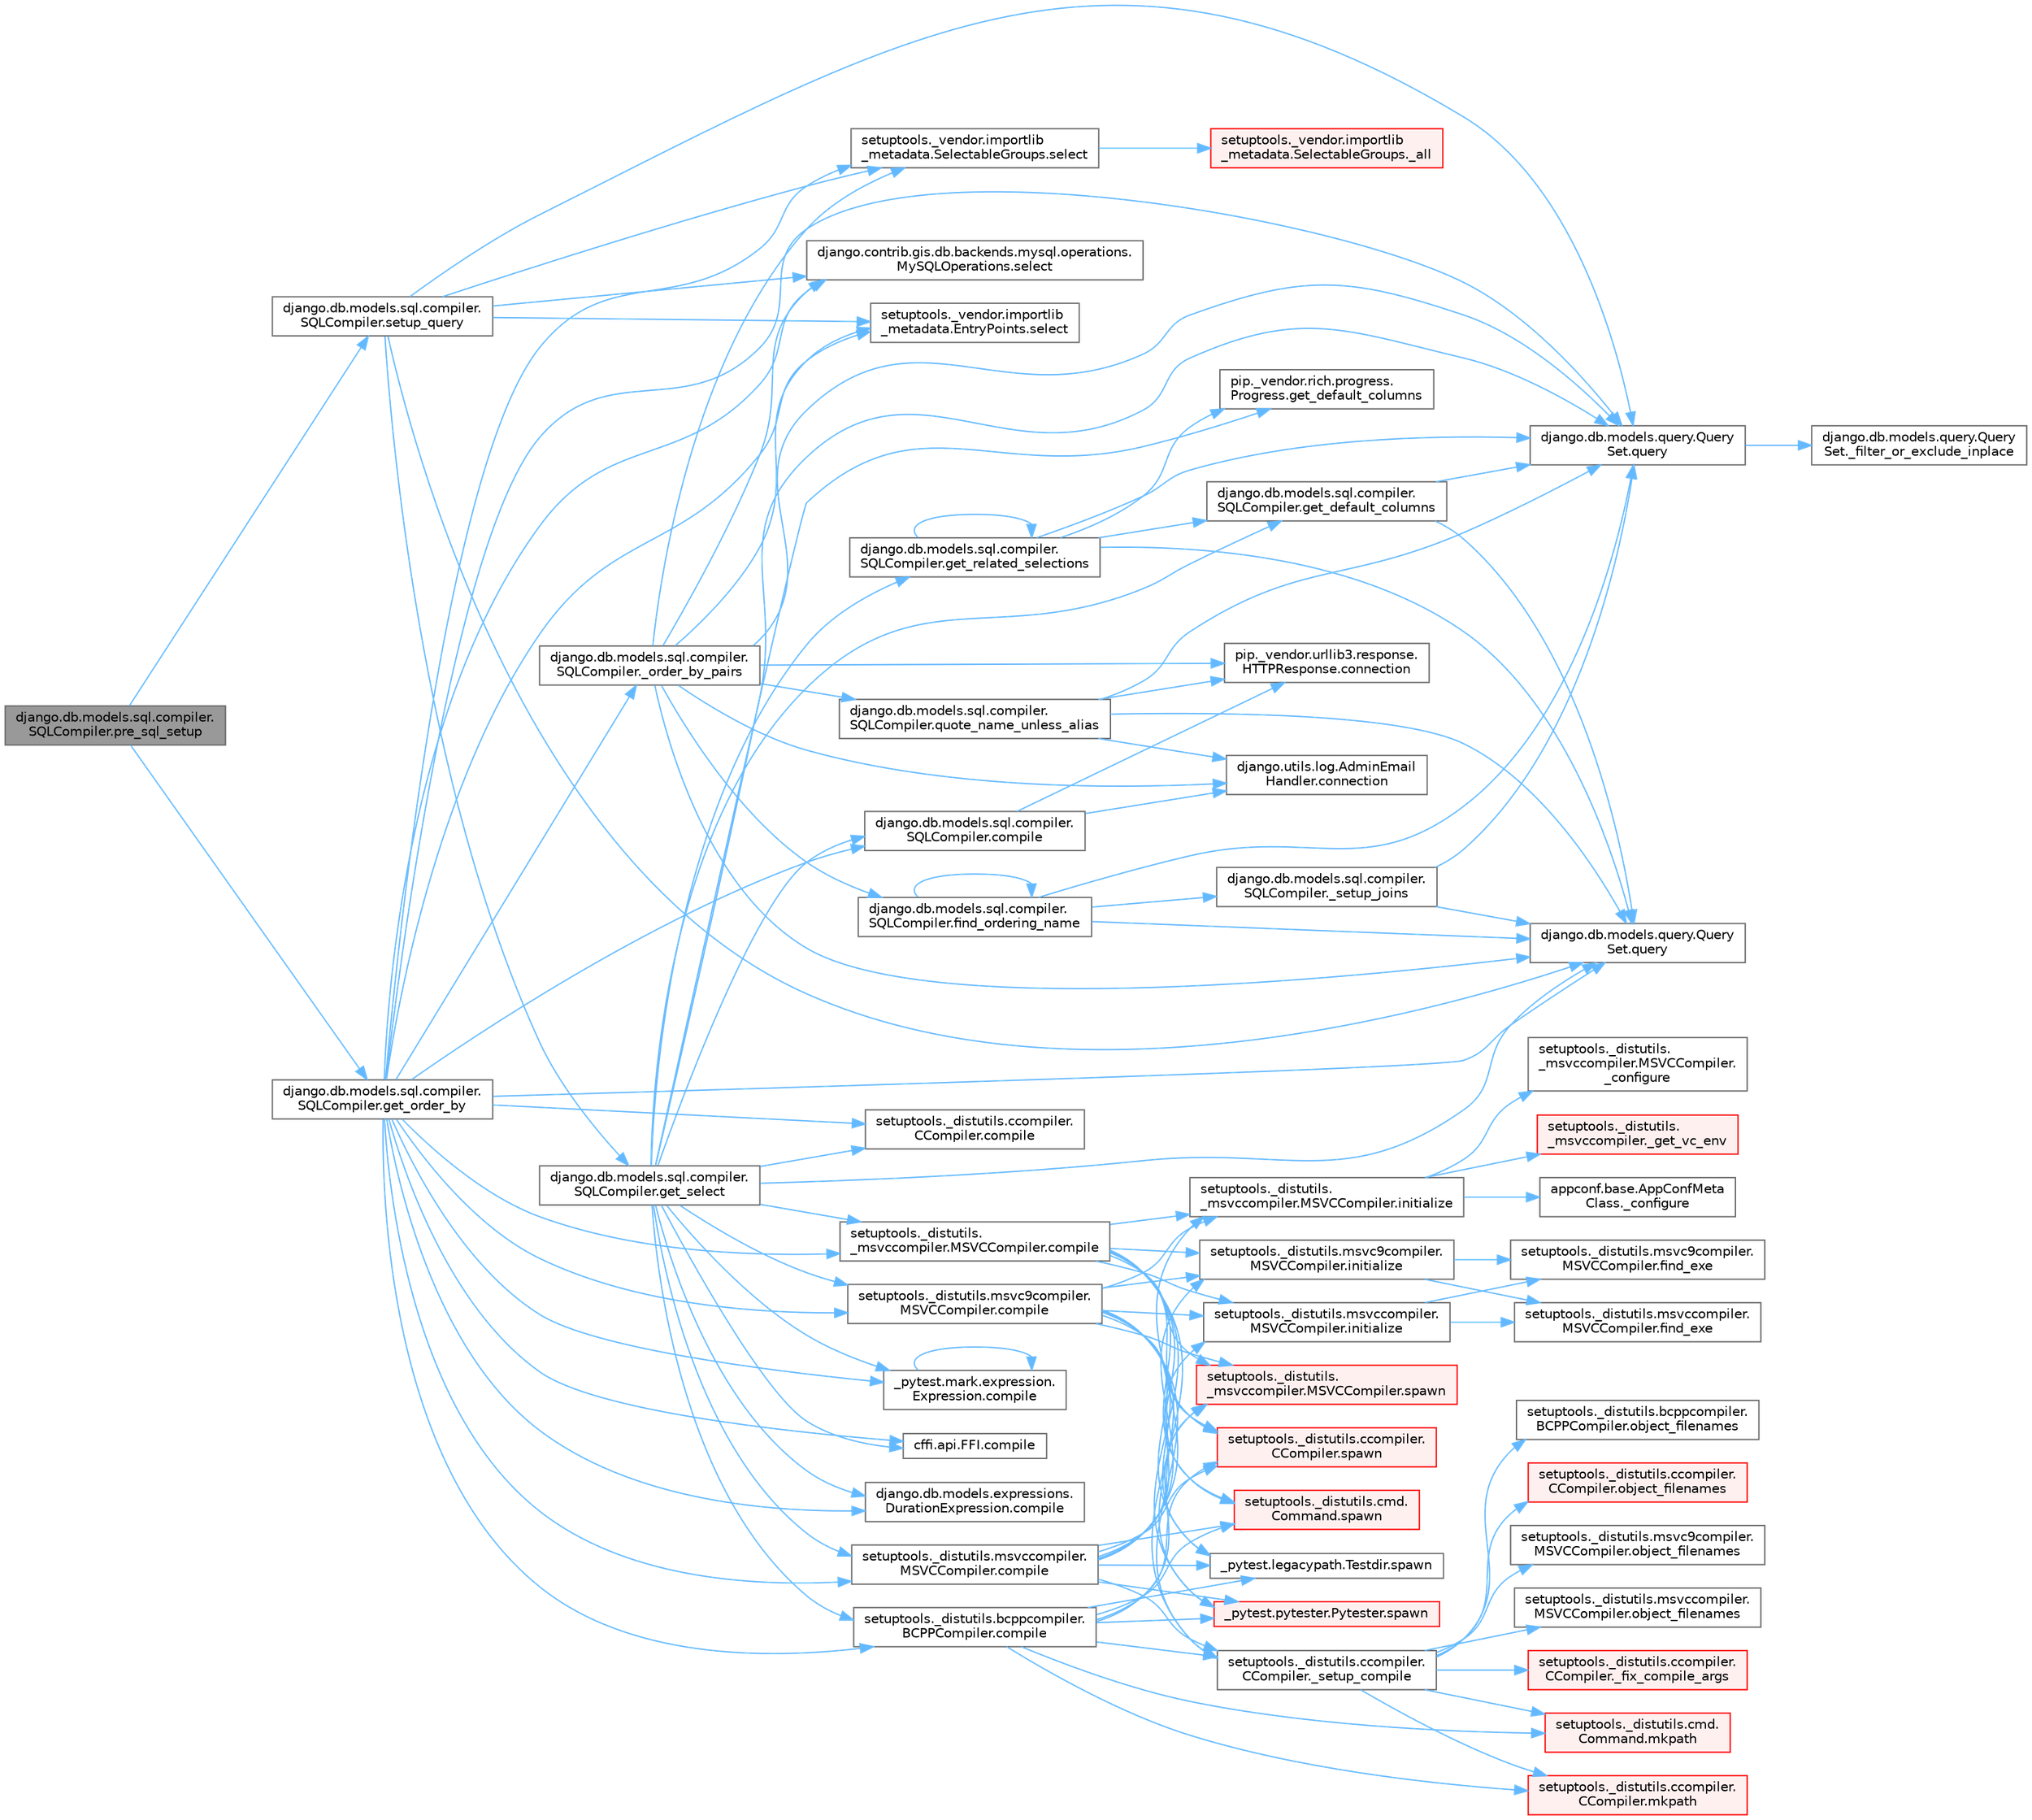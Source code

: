 digraph "django.db.models.sql.compiler.SQLCompiler.pre_sql_setup"
{
 // LATEX_PDF_SIZE
  bgcolor="transparent";
  edge [fontname=Helvetica,fontsize=10,labelfontname=Helvetica,labelfontsize=10];
  node [fontname=Helvetica,fontsize=10,shape=box,height=0.2,width=0.4];
  rankdir="LR";
  Node1 [id="Node000001",label="django.db.models.sql.compiler.\lSQLCompiler.pre_sql_setup",height=0.2,width=0.4,color="gray40", fillcolor="grey60", style="filled", fontcolor="black",tooltip=" "];
  Node1 -> Node2 [id="edge1_Node000001_Node000002",color="steelblue1",style="solid",tooltip=" "];
  Node2 [id="Node000002",label="django.db.models.sql.compiler.\lSQLCompiler.get_order_by",height=0.2,width=0.4,color="grey40", fillcolor="white", style="filled",URL="$classdjango_1_1db_1_1models_1_1sql_1_1compiler_1_1_s_q_l_compiler.html#a85a625d03b1e87e5dc6f2ea7e93fef1a",tooltip=" "];
  Node2 -> Node3 [id="edge2_Node000002_Node000003",color="steelblue1",style="solid",tooltip=" "];
  Node3 [id="Node000003",label="django.db.models.sql.compiler.\lSQLCompiler._order_by_pairs",height=0.2,width=0.4,color="grey40", fillcolor="white", style="filled",URL="$classdjango_1_1db_1_1models_1_1sql_1_1compiler_1_1_s_q_l_compiler.html#aadc45c88889716b107b99e9f2e76f591",tooltip=" "];
  Node3 -> Node4 [id="edge3_Node000003_Node000004",color="steelblue1",style="solid",tooltip=" "];
  Node4 [id="Node000004",label="django.utils.log.AdminEmail\lHandler.connection",height=0.2,width=0.4,color="grey40", fillcolor="white", style="filled",URL="$classdjango_1_1utils_1_1log_1_1_admin_email_handler.html#a545b5f7ec55a857fe1ca7836814a0760",tooltip=" "];
  Node3 -> Node5 [id="edge4_Node000003_Node000005",color="steelblue1",style="solid",tooltip=" "];
  Node5 [id="Node000005",label="pip._vendor.urllib3.response.\lHTTPResponse.connection",height=0.2,width=0.4,color="grey40", fillcolor="white", style="filled",URL="$classpip_1_1__vendor_1_1urllib3_1_1response_1_1_h_t_t_p_response.html#a9002314624685de3bbf9b84bdc87fef8",tooltip=" "];
  Node3 -> Node6 [id="edge5_Node000003_Node000006",color="steelblue1",style="solid",tooltip=" "];
  Node6 [id="Node000006",label="django.db.models.sql.compiler.\lSQLCompiler.find_ordering_name",height=0.2,width=0.4,color="grey40", fillcolor="white", style="filled",URL="$classdjango_1_1db_1_1models_1_1sql_1_1compiler_1_1_s_q_l_compiler.html#af700709c03bb6c5cd212d3602e909e3a",tooltip=" "];
  Node6 -> Node7 [id="edge6_Node000006_Node000007",color="steelblue1",style="solid",tooltip=" "];
  Node7 [id="Node000007",label="django.db.models.sql.compiler.\lSQLCompiler._setup_joins",height=0.2,width=0.4,color="grey40", fillcolor="white", style="filled",URL="$classdjango_1_1db_1_1models_1_1sql_1_1compiler_1_1_s_q_l_compiler.html#a6c7c0abac7cd55c295b175b2a6e58f94",tooltip=" "];
  Node7 -> Node8 [id="edge7_Node000007_Node000008",color="steelblue1",style="solid",tooltip=" "];
  Node8 [id="Node000008",label="django.db.models.query.Query\lSet.query",height=0.2,width=0.4,color="grey40", fillcolor="white", style="filled",URL="$classdjango_1_1db_1_1models_1_1query_1_1_query_set.html#a8028ed81b109acb162489dbd16604c83",tooltip=" "];
  Node8 -> Node9 [id="edge8_Node000008_Node000009",color="steelblue1",style="solid",tooltip=" "];
  Node9 [id="Node000009",label="django.db.models.query.Query\lSet._filter_or_exclude_inplace",height=0.2,width=0.4,color="grey40", fillcolor="white", style="filled",URL="$classdjango_1_1db_1_1models_1_1query_1_1_query_set.html#aabeb9102e4ff687eea5dc3a6d54a8a29",tooltip=" "];
  Node7 -> Node10 [id="edge9_Node000007_Node000010",color="steelblue1",style="solid",tooltip=" "];
  Node10 [id="Node000010",label="django.db.models.query.Query\lSet.query",height=0.2,width=0.4,color="grey40", fillcolor="white", style="filled",URL="$classdjango_1_1db_1_1models_1_1query_1_1_query_set.html#a0b0307a9b3f65303afb2c5783372d2c2",tooltip=" "];
  Node6 -> Node6 [id="edge10_Node000006_Node000006",color="steelblue1",style="solid",tooltip=" "];
  Node6 -> Node8 [id="edge11_Node000006_Node000008",color="steelblue1",style="solid",tooltip=" "];
  Node6 -> Node10 [id="edge12_Node000006_Node000010",color="steelblue1",style="solid",tooltip=" "];
  Node3 -> Node8 [id="edge13_Node000003_Node000008",color="steelblue1",style="solid",tooltip=" "];
  Node3 -> Node10 [id="edge14_Node000003_Node000010",color="steelblue1",style="solid",tooltip=" "];
  Node3 -> Node11 [id="edge15_Node000003_Node000011",color="steelblue1",style="solid",tooltip=" "];
  Node11 [id="Node000011",label="django.db.models.sql.compiler.\lSQLCompiler.quote_name_unless_alias",height=0.2,width=0.4,color="grey40", fillcolor="white", style="filled",URL="$classdjango_1_1db_1_1models_1_1sql_1_1compiler_1_1_s_q_l_compiler.html#aee1ca8fa1097490d7dde9458af2087a2",tooltip=" "];
  Node11 -> Node4 [id="edge16_Node000011_Node000004",color="steelblue1",style="solid",tooltip=" "];
  Node11 -> Node5 [id="edge17_Node000011_Node000005",color="steelblue1",style="solid",tooltip=" "];
  Node11 -> Node8 [id="edge18_Node000011_Node000008",color="steelblue1",style="solid",tooltip=" "];
  Node11 -> Node10 [id="edge19_Node000011_Node000010",color="steelblue1",style="solid",tooltip=" "];
  Node3 -> Node12 [id="edge20_Node000003_Node000012",color="steelblue1",style="solid",tooltip=" "];
  Node12 [id="Node000012",label="django.contrib.gis.db.backends.mysql.operations.\lMySQLOperations.select",height=0.2,width=0.4,color="grey40", fillcolor="white", style="filled",URL="$classdjango_1_1contrib_1_1gis_1_1db_1_1backends_1_1mysql_1_1operations_1_1_my_s_q_l_operations.html#a284d53076e3cb34e7be3e29f7a257e29",tooltip=" "];
  Node3 -> Node13 [id="edge21_Node000003_Node000013",color="steelblue1",style="solid",tooltip=" "];
  Node13 [id="Node000013",label="setuptools._vendor.importlib\l_metadata.EntryPoints.select",height=0.2,width=0.4,color="grey40", fillcolor="white", style="filled",URL="$classsetuptools_1_1__vendor_1_1importlib__metadata_1_1_entry_points.html#a9d6f21a90bc8484556c17e7549ec48b8",tooltip=" "];
  Node3 -> Node14 [id="edge22_Node000003_Node000014",color="steelblue1",style="solid",tooltip=" "];
  Node14 [id="Node000014",label="setuptools._vendor.importlib\l_metadata.SelectableGroups.select",height=0.2,width=0.4,color="grey40", fillcolor="white", style="filled",URL="$classsetuptools_1_1__vendor_1_1importlib__metadata_1_1_selectable_groups.html#a2e1b574df1dfc1d3ddd577f86a13cf46",tooltip=" "];
  Node14 -> Node15 [id="edge23_Node000014_Node000015",color="steelblue1",style="solid",tooltip=" "];
  Node15 [id="Node000015",label="setuptools._vendor.importlib\l_metadata.SelectableGroups._all",height=0.2,width=0.4,color="red", fillcolor="#FFF0F0", style="filled",URL="$classsetuptools_1_1__vendor_1_1importlib__metadata_1_1_selectable_groups.html#ace2184bf9d795f7de7e4dc21a8c973c4",tooltip=" "];
  Node2 -> Node17 [id="edge24_Node000002_Node000017",color="steelblue1",style="solid",tooltip=" "];
  Node17 [id="Node000017",label="_pytest.mark.expression.\lExpression.compile",height=0.2,width=0.4,color="grey40", fillcolor="white", style="filled",URL="$class__pytest_1_1mark_1_1expression_1_1_expression.html#a487c179805cbb1d7475c2ca8154c96fa",tooltip=" "];
  Node17 -> Node17 [id="edge25_Node000017_Node000017",color="steelblue1",style="solid",tooltip=" "];
  Node2 -> Node18 [id="edge26_Node000002_Node000018",color="steelblue1",style="solid",tooltip=" "];
  Node18 [id="Node000018",label="cffi.api.FFI.compile",height=0.2,width=0.4,color="grey40", fillcolor="white", style="filled",URL="$classcffi_1_1api_1_1_f_f_i.html#aa299db05eaf9e8845167d09760888799",tooltip=" "];
  Node2 -> Node19 [id="edge27_Node000002_Node000019",color="steelblue1",style="solid",tooltip=" "];
  Node19 [id="Node000019",label="django.db.models.expressions.\lDurationExpression.compile",height=0.2,width=0.4,color="grey40", fillcolor="white", style="filled",URL="$classdjango_1_1db_1_1models_1_1expressions_1_1_duration_expression.html#a47b1a07b0eadb9722fcd50f98312abc9",tooltip=" "];
  Node2 -> Node20 [id="edge28_Node000002_Node000020",color="steelblue1",style="solid",tooltip=" "];
  Node20 [id="Node000020",label="django.db.models.sql.compiler.\lSQLCompiler.compile",height=0.2,width=0.4,color="grey40", fillcolor="white", style="filled",URL="$classdjango_1_1db_1_1models_1_1sql_1_1compiler_1_1_s_q_l_compiler.html#aa04036f15ac7916f9be1c43e8ace807a",tooltip=" "];
  Node20 -> Node4 [id="edge29_Node000020_Node000004",color="steelblue1",style="solid",tooltip=" "];
  Node20 -> Node5 [id="edge30_Node000020_Node000005",color="steelblue1",style="solid",tooltip=" "];
  Node2 -> Node21 [id="edge31_Node000002_Node000021",color="steelblue1",style="solid",tooltip=" "];
  Node21 [id="Node000021",label="setuptools._distutils.\l_msvccompiler.MSVCCompiler.compile",height=0.2,width=0.4,color="grey40", fillcolor="white", style="filled",URL="$classsetuptools_1_1__distutils_1_1__msvccompiler_1_1_m_s_v_c_compiler.html#a120b859ab4fa415afafa55d41da93d6d",tooltip=" "];
  Node21 -> Node22 [id="edge32_Node000021_Node000022",color="steelblue1",style="solid",tooltip=" "];
  Node22 [id="Node000022",label="setuptools._distutils.ccompiler.\lCCompiler._setup_compile",height=0.2,width=0.4,color="grey40", fillcolor="white", style="filled",URL="$classsetuptools_1_1__distutils_1_1ccompiler_1_1_c_compiler.html#ac4b66c43e3d07440afc7e38b4d1fdf2e",tooltip=" "];
  Node22 -> Node23 [id="edge33_Node000022_Node000023",color="steelblue1",style="solid",tooltip=" "];
  Node23 [id="Node000023",label="setuptools._distutils.ccompiler.\lCCompiler._fix_compile_args",height=0.2,width=0.4,color="red", fillcolor="#FFF0F0", style="filled",URL="$classsetuptools_1_1__distutils_1_1ccompiler_1_1_c_compiler.html#adf6e856960886280bc5b7b6ab98da11e",tooltip=" "];
  Node22 -> Node25 [id="edge34_Node000022_Node000025",color="steelblue1",style="solid",tooltip=" "];
  Node25 [id="Node000025",label="setuptools._distutils.ccompiler.\lCCompiler.mkpath",height=0.2,width=0.4,color="red", fillcolor="#FFF0F0", style="filled",URL="$classsetuptools_1_1__distutils_1_1ccompiler_1_1_c_compiler.html#a84a377626d580d0a9c7af626de535910",tooltip=" "];
  Node22 -> Node28 [id="edge35_Node000022_Node000028",color="steelblue1",style="solid",tooltip=" "];
  Node28 [id="Node000028",label="setuptools._distutils.cmd.\lCommand.mkpath",height=0.2,width=0.4,color="red", fillcolor="#FFF0F0", style="filled",URL="$classsetuptools_1_1__distutils_1_1cmd_1_1_command.html#ac5192d4d0c02e64755ea4a522d48c4ab",tooltip=" "];
  Node22 -> Node29 [id="edge36_Node000022_Node000029",color="steelblue1",style="solid",tooltip=" "];
  Node29 [id="Node000029",label="setuptools._distutils.bcppcompiler.\lBCPPCompiler.object_filenames",height=0.2,width=0.4,color="grey40", fillcolor="white", style="filled",URL="$classsetuptools_1_1__distutils_1_1bcppcompiler_1_1_b_c_p_p_compiler.html#ac747bc57c726c811b4fb1ccc28c61f01",tooltip=" "];
  Node22 -> Node30 [id="edge37_Node000022_Node000030",color="steelblue1",style="solid",tooltip=" "];
  Node30 [id="Node000030",label="setuptools._distutils.ccompiler.\lCCompiler.object_filenames",height=0.2,width=0.4,color="red", fillcolor="#FFF0F0", style="filled",URL="$classsetuptools_1_1__distutils_1_1ccompiler_1_1_c_compiler.html#ab827c9ddfe9c9f62a450b86dd8aaa1b1",tooltip=" "];
  Node22 -> Node37 [id="edge38_Node000022_Node000037",color="steelblue1",style="solid",tooltip=" "];
  Node37 [id="Node000037",label="setuptools._distutils.msvc9compiler.\lMSVCCompiler.object_filenames",height=0.2,width=0.4,color="grey40", fillcolor="white", style="filled",URL="$classsetuptools_1_1__distutils_1_1msvc9compiler_1_1_m_s_v_c_compiler.html#a39cc5c2c89a083409fd8493ccc8ec93f",tooltip=" "];
  Node22 -> Node38 [id="edge39_Node000022_Node000038",color="steelblue1",style="solid",tooltip=" "];
  Node38 [id="Node000038",label="setuptools._distutils.msvccompiler.\lMSVCCompiler.object_filenames",height=0.2,width=0.4,color="grey40", fillcolor="white", style="filled",URL="$classsetuptools_1_1__distutils_1_1msvccompiler_1_1_m_s_v_c_compiler.html#a0a24fd7f09e7c261d131d65e4f8462d4",tooltip=" "];
  Node21 -> Node39 [id="edge40_Node000021_Node000039",color="steelblue1",style="solid",tooltip=" "];
  Node39 [id="Node000039",label="setuptools._distutils.\l_msvccompiler.MSVCCompiler.initialize",height=0.2,width=0.4,color="grey40", fillcolor="white", style="filled",URL="$classsetuptools_1_1__distutils_1_1__msvccompiler_1_1_m_s_v_c_compiler.html#a43401b9cd5fe5aa3b85704cff01fda01",tooltip=" "];
  Node39 -> Node40 [id="edge41_Node000039_Node000040",color="steelblue1",style="solid",tooltip=" "];
  Node40 [id="Node000040",label="appconf.base.AppConfMeta\lClass._configure",height=0.2,width=0.4,color="grey40", fillcolor="white", style="filled",URL="$classappconf_1_1base_1_1_app_conf_meta_class.html#a0723fc70358e3656b91784ee70ed33ab",tooltip=" "];
  Node39 -> Node41 [id="edge42_Node000039_Node000041",color="steelblue1",style="solid",tooltip=" "];
  Node41 [id="Node000041",label="setuptools._distutils.\l_msvccompiler.MSVCCompiler.\l_configure",height=0.2,width=0.4,color="grey40", fillcolor="white", style="filled",URL="$classsetuptools_1_1__distutils_1_1__msvccompiler_1_1_m_s_v_c_compiler.html#a44536ae62c4c18d3aea088abb468ff8f",tooltip=" "];
  Node39 -> Node42 [id="edge43_Node000039_Node000042",color="steelblue1",style="solid",tooltip=" "];
  Node42 [id="Node000042",label="setuptools._distutils.\l_msvccompiler._get_vc_env",height=0.2,width=0.4,color="red", fillcolor="#FFF0F0", style="filled",URL="$namespacesetuptools_1_1__distutils_1_1__msvccompiler.html#a7c40fac0baa118e2727e52f1cfee79db",tooltip=" "];
  Node21 -> Node46 [id="edge44_Node000021_Node000046",color="steelblue1",style="solid",tooltip=" "];
  Node46 [id="Node000046",label="setuptools._distutils.msvc9compiler.\lMSVCCompiler.initialize",height=0.2,width=0.4,color="grey40", fillcolor="white", style="filled",URL="$classsetuptools_1_1__distutils_1_1msvc9compiler_1_1_m_s_v_c_compiler.html#a94f057de1dc9158080035d0acd89412f",tooltip=" "];
  Node46 -> Node47 [id="edge45_Node000046_Node000047",color="steelblue1",style="solid",tooltip=" "];
  Node47 [id="Node000047",label="setuptools._distutils.msvc9compiler.\lMSVCCompiler.find_exe",height=0.2,width=0.4,color="grey40", fillcolor="white", style="filled",URL="$classsetuptools_1_1__distutils_1_1msvc9compiler_1_1_m_s_v_c_compiler.html#a01cb58614ce12071446ff74416f4eb88",tooltip=" "];
  Node46 -> Node48 [id="edge46_Node000046_Node000048",color="steelblue1",style="solid",tooltip=" "];
  Node48 [id="Node000048",label="setuptools._distutils.msvccompiler.\lMSVCCompiler.find_exe",height=0.2,width=0.4,color="grey40", fillcolor="white", style="filled",URL="$classsetuptools_1_1__distutils_1_1msvccompiler_1_1_m_s_v_c_compiler.html#a46e0b147d29ed24668cacac00c928c62",tooltip=" "];
  Node21 -> Node49 [id="edge47_Node000021_Node000049",color="steelblue1",style="solid",tooltip=" "];
  Node49 [id="Node000049",label="setuptools._distutils.msvccompiler.\lMSVCCompiler.initialize",height=0.2,width=0.4,color="grey40", fillcolor="white", style="filled",URL="$classsetuptools_1_1__distutils_1_1msvccompiler_1_1_m_s_v_c_compiler.html#a622c75ec314a3e866578248e9bfcef28",tooltip=" "];
  Node49 -> Node47 [id="edge48_Node000049_Node000047",color="steelblue1",style="solid",tooltip=" "];
  Node49 -> Node48 [id="edge49_Node000049_Node000048",color="steelblue1",style="solid",tooltip=" "];
  Node21 -> Node50 [id="edge50_Node000021_Node000050",color="steelblue1",style="solid",tooltip=" "];
  Node50 [id="Node000050",label="_pytest.legacypath.Testdir.spawn",height=0.2,width=0.4,color="grey40", fillcolor="white", style="filled",URL="$class__pytest_1_1legacypath_1_1_testdir.html#a7b90d7cbf3ce3f79ac2880b56ffe3c9c",tooltip=" "];
  Node21 -> Node51 [id="edge51_Node000021_Node000051",color="steelblue1",style="solid",tooltip=" "];
  Node51 [id="Node000051",label="_pytest.pytester.Pytester.spawn",height=0.2,width=0.4,color="red", fillcolor="#FFF0F0", style="filled",URL="$class__pytest_1_1pytester_1_1_pytester.html#abebb7155ff193e7514ef38b8569e6b58",tooltip=" "];
  Node21 -> Node2662 [id="edge52_Node000021_Node002662",color="steelblue1",style="solid",tooltip=" "];
  Node2662 [id="Node002662",label="setuptools._distutils.\l_msvccompiler.MSVCCompiler.spawn",height=0.2,width=0.4,color="red", fillcolor="#FFF0F0", style="filled",URL="$classsetuptools_1_1__distutils_1_1__msvccompiler_1_1_m_s_v_c_compiler.html#a9aa3de4c16c1786efcbc72a361aadb66",tooltip=" "];
  Node21 -> Node2664 [id="edge53_Node000021_Node002664",color="steelblue1",style="solid",tooltip=" "];
  Node2664 [id="Node002664",label="setuptools._distutils.ccompiler.\lCCompiler.spawn",height=0.2,width=0.4,color="red", fillcolor="#FFF0F0", style="filled",URL="$classsetuptools_1_1__distutils_1_1ccompiler_1_1_c_compiler.html#af513247d5bdabdc090f42e431d7da74f",tooltip=" "];
  Node21 -> Node2665 [id="edge54_Node000021_Node002665",color="steelblue1",style="solid",tooltip=" "];
  Node2665 [id="Node002665",label="setuptools._distutils.cmd.\lCommand.spawn",height=0.2,width=0.4,color="red", fillcolor="#FFF0F0", style="filled",URL="$classsetuptools_1_1__distutils_1_1cmd_1_1_command.html#a9d990023ef8ad29009426c7facf05efb",tooltip=" "];
  Node2 -> Node4548 [id="edge55_Node000002_Node004548",color="steelblue1",style="solid",tooltip=" "];
  Node4548 [id="Node004548",label="setuptools._distutils.bcppcompiler.\lBCPPCompiler.compile",height=0.2,width=0.4,color="grey40", fillcolor="white", style="filled",URL="$classsetuptools_1_1__distutils_1_1bcppcompiler_1_1_b_c_p_p_compiler.html#add8958f9b0f0d3a834bd12e6c33ed4a4",tooltip=" "];
  Node4548 -> Node22 [id="edge56_Node004548_Node000022",color="steelblue1",style="solid",tooltip=" "];
  Node4548 -> Node25 [id="edge57_Node004548_Node000025",color="steelblue1",style="solid",tooltip=" "];
  Node4548 -> Node28 [id="edge58_Node004548_Node000028",color="steelblue1",style="solid",tooltip=" "];
  Node4548 -> Node50 [id="edge59_Node004548_Node000050",color="steelblue1",style="solid",tooltip=" "];
  Node4548 -> Node51 [id="edge60_Node004548_Node000051",color="steelblue1",style="solid",tooltip=" "];
  Node4548 -> Node2662 [id="edge61_Node004548_Node002662",color="steelblue1",style="solid",tooltip=" "];
  Node4548 -> Node2664 [id="edge62_Node004548_Node002664",color="steelblue1",style="solid",tooltip=" "];
  Node4548 -> Node2665 [id="edge63_Node004548_Node002665",color="steelblue1",style="solid",tooltip=" "];
  Node2 -> Node4549 [id="edge64_Node000002_Node004549",color="steelblue1",style="solid",tooltip=" "];
  Node4549 [id="Node004549",label="setuptools._distutils.ccompiler.\lCCompiler.compile",height=0.2,width=0.4,color="grey40", fillcolor="white", style="filled",URL="$classsetuptools_1_1__distutils_1_1ccompiler_1_1_c_compiler.html#af627563c92fd0bea9506ee19020bdd44",tooltip=" "];
  Node2 -> Node4550 [id="edge65_Node000002_Node004550",color="steelblue1",style="solid",tooltip=" "];
  Node4550 [id="Node004550",label="setuptools._distutils.msvc9compiler.\lMSVCCompiler.compile",height=0.2,width=0.4,color="grey40", fillcolor="white", style="filled",URL="$classsetuptools_1_1__distutils_1_1msvc9compiler_1_1_m_s_v_c_compiler.html#acef92f6a3e5ca1da81edac6c4eb13394",tooltip=" "];
  Node4550 -> Node22 [id="edge66_Node004550_Node000022",color="steelblue1",style="solid",tooltip=" "];
  Node4550 -> Node39 [id="edge67_Node004550_Node000039",color="steelblue1",style="solid",tooltip=" "];
  Node4550 -> Node46 [id="edge68_Node004550_Node000046",color="steelblue1",style="solid",tooltip=" "];
  Node4550 -> Node49 [id="edge69_Node004550_Node000049",color="steelblue1",style="solid",tooltip=" "];
  Node4550 -> Node50 [id="edge70_Node004550_Node000050",color="steelblue1",style="solid",tooltip=" "];
  Node4550 -> Node51 [id="edge71_Node004550_Node000051",color="steelblue1",style="solid",tooltip=" "];
  Node4550 -> Node2662 [id="edge72_Node004550_Node002662",color="steelblue1",style="solid",tooltip=" "];
  Node4550 -> Node2664 [id="edge73_Node004550_Node002664",color="steelblue1",style="solid",tooltip=" "];
  Node4550 -> Node2665 [id="edge74_Node004550_Node002665",color="steelblue1",style="solid",tooltip=" "];
  Node2 -> Node4551 [id="edge75_Node000002_Node004551",color="steelblue1",style="solid",tooltip=" "];
  Node4551 [id="Node004551",label="setuptools._distutils.msvccompiler.\lMSVCCompiler.compile",height=0.2,width=0.4,color="grey40", fillcolor="white", style="filled",URL="$classsetuptools_1_1__distutils_1_1msvccompiler_1_1_m_s_v_c_compiler.html#a0b94993c995adcbeba0bd04caff0905a",tooltip=" "];
  Node4551 -> Node22 [id="edge76_Node004551_Node000022",color="steelblue1",style="solid",tooltip=" "];
  Node4551 -> Node39 [id="edge77_Node004551_Node000039",color="steelblue1",style="solid",tooltip=" "];
  Node4551 -> Node46 [id="edge78_Node004551_Node000046",color="steelblue1",style="solid",tooltip=" "];
  Node4551 -> Node49 [id="edge79_Node004551_Node000049",color="steelblue1",style="solid",tooltip=" "];
  Node4551 -> Node50 [id="edge80_Node004551_Node000050",color="steelblue1",style="solid",tooltip=" "];
  Node4551 -> Node51 [id="edge81_Node004551_Node000051",color="steelblue1",style="solid",tooltip=" "];
  Node4551 -> Node2662 [id="edge82_Node004551_Node002662",color="steelblue1",style="solid",tooltip=" "];
  Node4551 -> Node2664 [id="edge83_Node004551_Node002664",color="steelblue1",style="solid",tooltip=" "];
  Node4551 -> Node2665 [id="edge84_Node004551_Node002665",color="steelblue1",style="solid",tooltip=" "];
  Node2 -> Node8 [id="edge85_Node000002_Node000008",color="steelblue1",style="solid",tooltip=" "];
  Node2 -> Node10 [id="edge86_Node000002_Node000010",color="steelblue1",style="solid",tooltip=" "];
  Node2 -> Node12 [id="edge87_Node000002_Node000012",color="steelblue1",style="solid",tooltip=" "];
  Node2 -> Node13 [id="edge88_Node000002_Node000013",color="steelblue1",style="solid",tooltip=" "];
  Node2 -> Node14 [id="edge89_Node000002_Node000014",color="steelblue1",style="solid",tooltip=" "];
  Node1 -> Node4552 [id="edge90_Node000001_Node004552",color="steelblue1",style="solid",tooltip=" "];
  Node4552 [id="Node004552",label="django.db.models.sql.compiler.\lSQLCompiler.setup_query",height=0.2,width=0.4,color="grey40", fillcolor="white", style="filled",URL="$classdjango_1_1db_1_1models_1_1sql_1_1compiler_1_1_s_q_l_compiler.html#ab8a6cc3fb92bdd9c50431c79734ae9ca",tooltip=" "];
  Node4552 -> Node4553 [id="edge91_Node004552_Node004553",color="steelblue1",style="solid",tooltip=" "];
  Node4553 [id="Node004553",label="django.db.models.sql.compiler.\lSQLCompiler.get_select",height=0.2,width=0.4,color="grey40", fillcolor="white", style="filled",URL="$classdjango_1_1db_1_1models_1_1sql_1_1compiler_1_1_s_q_l_compiler.html#ae45920438395e09bd0e2211c58a50e04",tooltip=" "];
  Node4553 -> Node17 [id="edge92_Node004553_Node000017",color="steelblue1",style="solid",tooltip=" "];
  Node4553 -> Node18 [id="edge93_Node004553_Node000018",color="steelblue1",style="solid",tooltip=" "];
  Node4553 -> Node19 [id="edge94_Node004553_Node000019",color="steelblue1",style="solid",tooltip=" "];
  Node4553 -> Node20 [id="edge95_Node004553_Node000020",color="steelblue1",style="solid",tooltip=" "];
  Node4553 -> Node21 [id="edge96_Node004553_Node000021",color="steelblue1",style="solid",tooltip=" "];
  Node4553 -> Node4548 [id="edge97_Node004553_Node004548",color="steelblue1",style="solid",tooltip=" "];
  Node4553 -> Node4549 [id="edge98_Node004553_Node004549",color="steelblue1",style="solid",tooltip=" "];
  Node4553 -> Node4550 [id="edge99_Node004553_Node004550",color="steelblue1",style="solid",tooltip=" "];
  Node4553 -> Node4551 [id="edge100_Node004553_Node004551",color="steelblue1",style="solid",tooltip=" "];
  Node4553 -> Node4554 [id="edge101_Node004553_Node004554",color="steelblue1",style="solid",tooltip=" "];
  Node4554 [id="Node004554",label="django.db.models.sql.compiler.\lSQLCompiler.get_default_columns",height=0.2,width=0.4,color="grey40", fillcolor="white", style="filled",URL="$classdjango_1_1db_1_1models_1_1sql_1_1compiler_1_1_s_q_l_compiler.html#a1fd79e7a3d13813fed13e69862f37770",tooltip=" "];
  Node4554 -> Node8 [id="edge102_Node004554_Node000008",color="steelblue1",style="solid",tooltip=" "];
  Node4554 -> Node10 [id="edge103_Node004554_Node000010",color="steelblue1",style="solid",tooltip=" "];
  Node4553 -> Node4555 [id="edge104_Node004553_Node004555",color="steelblue1",style="solid",tooltip=" "];
  Node4555 [id="Node004555",label="pip._vendor.rich.progress.\lProgress.get_default_columns",height=0.2,width=0.4,color="grey40", fillcolor="white", style="filled",URL="$classpip_1_1__vendor_1_1rich_1_1progress_1_1_progress.html#affebb1ecfa0db7b0065e7c5c4efb50ea",tooltip=" "];
  Node4553 -> Node4556 [id="edge105_Node004553_Node004556",color="steelblue1",style="solid",tooltip=" "];
  Node4556 [id="Node004556",label="django.db.models.sql.compiler.\lSQLCompiler.get_related_selections",height=0.2,width=0.4,color="grey40", fillcolor="white", style="filled",URL="$classdjango_1_1db_1_1models_1_1sql_1_1compiler_1_1_s_q_l_compiler.html#aee7015626498e3df6714612271bb2b00",tooltip=" "];
  Node4556 -> Node4554 [id="edge106_Node004556_Node004554",color="steelblue1",style="solid",tooltip=" "];
  Node4556 -> Node4555 [id="edge107_Node004556_Node004555",color="steelblue1",style="solid",tooltip=" "];
  Node4556 -> Node4556 [id="edge108_Node004556_Node004556",color="steelblue1",style="solid",tooltip=" "];
  Node4556 -> Node8 [id="edge109_Node004556_Node000008",color="steelblue1",style="solid",tooltip=" "];
  Node4556 -> Node10 [id="edge110_Node004556_Node000010",color="steelblue1",style="solid",tooltip=" "];
  Node4553 -> Node8 [id="edge111_Node004553_Node000008",color="steelblue1",style="solid",tooltip=" "];
  Node4553 -> Node10 [id="edge112_Node004553_Node000010",color="steelblue1",style="solid",tooltip=" "];
  Node4552 -> Node8 [id="edge113_Node004552_Node000008",color="steelblue1",style="solid",tooltip=" "];
  Node4552 -> Node10 [id="edge114_Node004552_Node000010",color="steelblue1",style="solid",tooltip=" "];
  Node4552 -> Node12 [id="edge115_Node004552_Node000012",color="steelblue1",style="solid",tooltip=" "];
  Node4552 -> Node13 [id="edge116_Node004552_Node000013",color="steelblue1",style="solid",tooltip=" "];
  Node4552 -> Node14 [id="edge117_Node004552_Node000014",color="steelblue1",style="solid",tooltip=" "];
}
